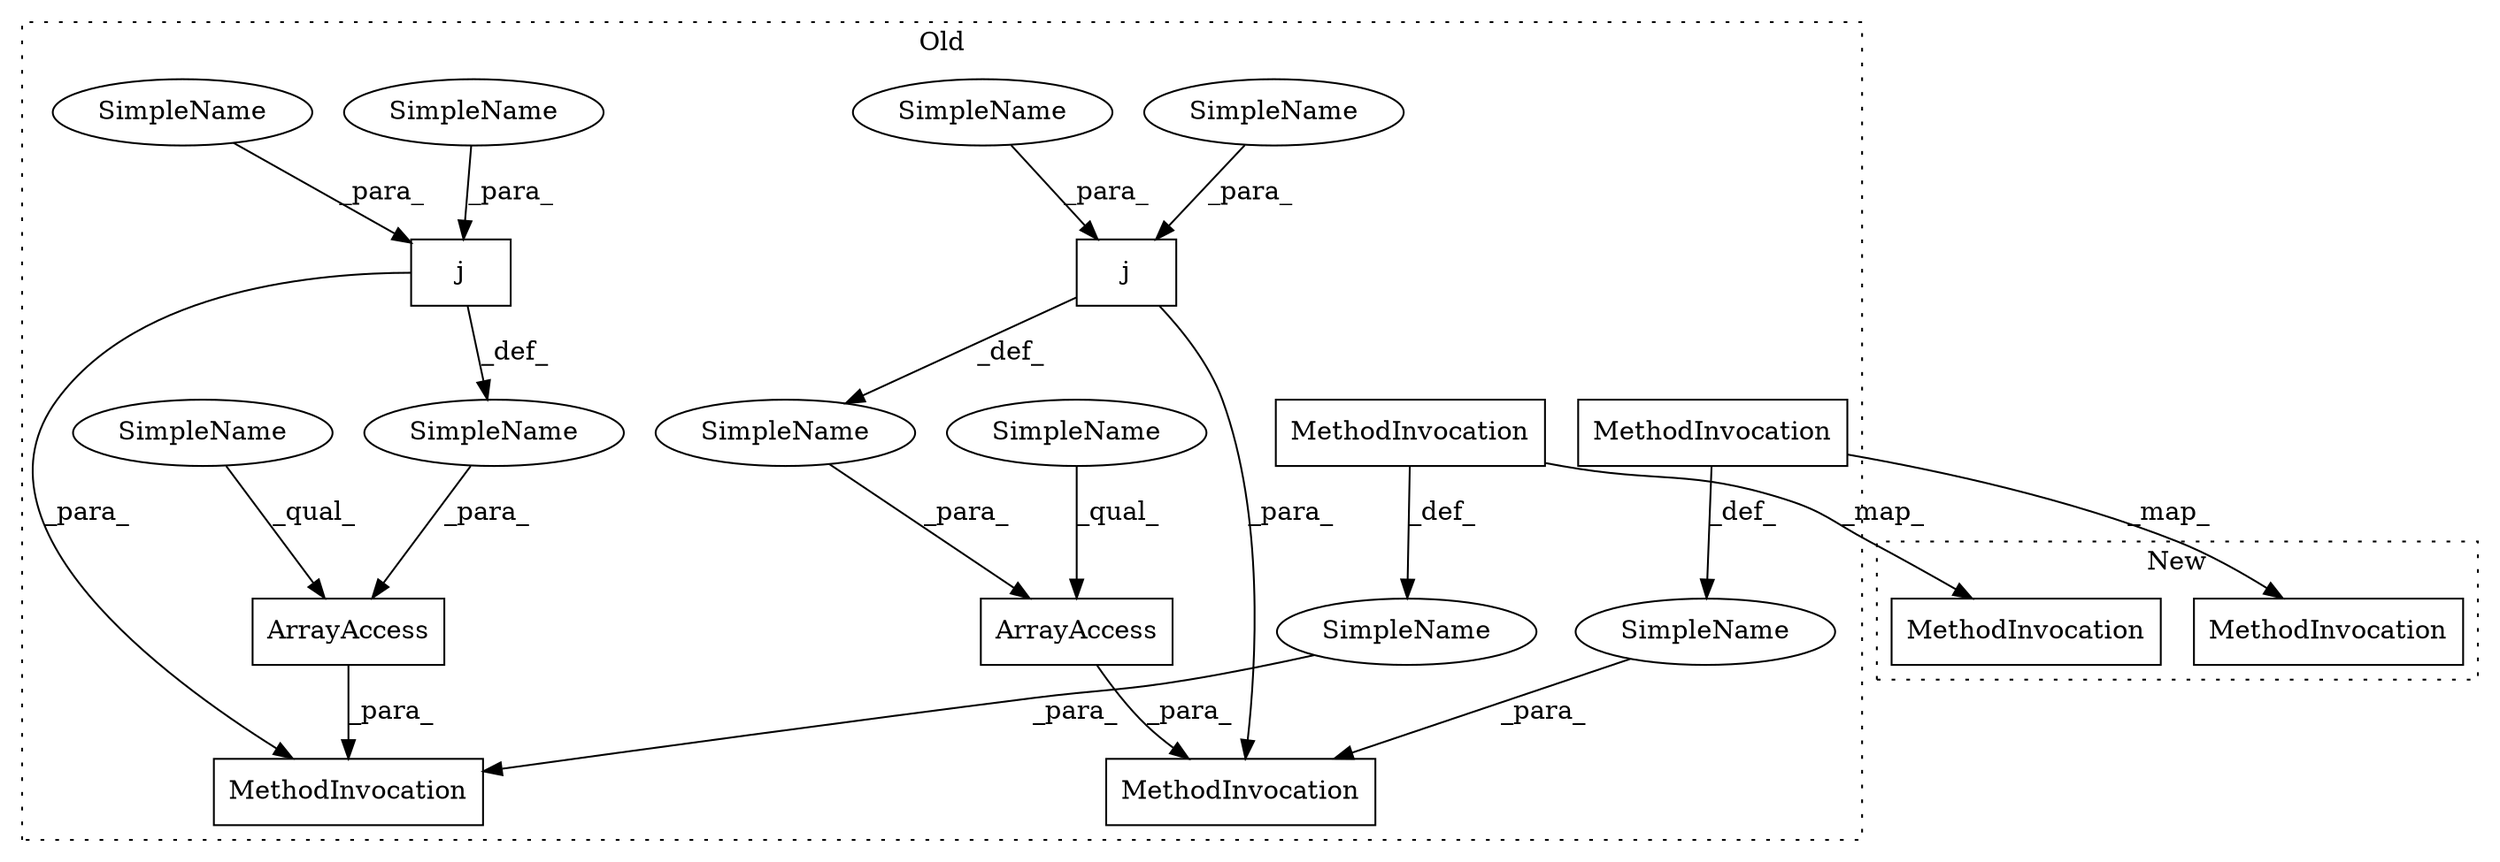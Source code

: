 digraph G {
subgraph cluster0 {
1 [label="ArrayAccess" a="2" s="3781,3815" l="13,2" shape="box"];
2 [label="ArrayAccess" a="2" s="3568,3602" l="13,2" shape="box"];
3 [label="MethodInvocation" a="32" s="3605,3617" l="7,1" shape="box"];
4 [label="MethodInvocation" a="32" s="3563,3618" l="5,1" shape="box"];
5 [label="MethodInvocation" a="32" s="3776,3837" l="5,1" shape="box"];
6 [label="MethodInvocation" a="32" s="3818,3836" l="7,1" shape="box"];
9 [label="SimpleName" a="42" s="3794" l="3" shape="ellipse"];
10 [label="SimpleName" a="42" s="3810" l="5" shape="ellipse"];
11 [label="SimpleName" a="42" s="" l="" shape="ellipse"];
12 [label="SimpleName" a="42" s="3781" l="5" shape="ellipse"];
13 [label="SimpleName" a="42" s="3597" l="5" shape="ellipse"];
14 [label="SimpleName" a="42" s="" l="" shape="ellipse"];
15 [label="SimpleName" a="42" s="3568" l="5" shape="ellipse"];
16 [label="SimpleName" a="42" s="" l="" shape="ellipse"];
17 [label="SimpleName" a="42" s="" l="" shape="ellipse"];
18 [label="SimpleName" a="42" s="3581" l="3" shape="ellipse"];
19 [label="j" a="106" s="3794" l="21" shape="box"];
20 [label="j" a="106" s="3581" l="21" shape="box"];
label = "Old";
style="dotted";
}
subgraph cluster1 {
7 [label="MethodInvocation" a="32" s="3478,3490" l="7,1" shape="box"];
8 [label="MethodInvocation" a="32" s="3605,3623" l="7,1" shape="box"];
label = "New";
style="dotted";
}
1 -> 5 [label="_para_"];
2 -> 4 [label="_para_"];
3 -> 11 [label="_def_"];
3 -> 7 [label="_map_"];
6 -> 17 [label="_def_"];
6 -> 8 [label="_map_"];
9 -> 19 [label="_para_"];
10 -> 19 [label="_para_"];
11 -> 4 [label="_para_"];
12 -> 1 [label="_qual_"];
13 -> 20 [label="_para_"];
14 -> 2 [label="_para_"];
15 -> 2 [label="_qual_"];
16 -> 1 [label="_para_"];
17 -> 5 [label="_para_"];
18 -> 20 [label="_para_"];
19 -> 16 [label="_def_"];
19 -> 5 [label="_para_"];
20 -> 14 [label="_def_"];
20 -> 4 [label="_para_"];
}